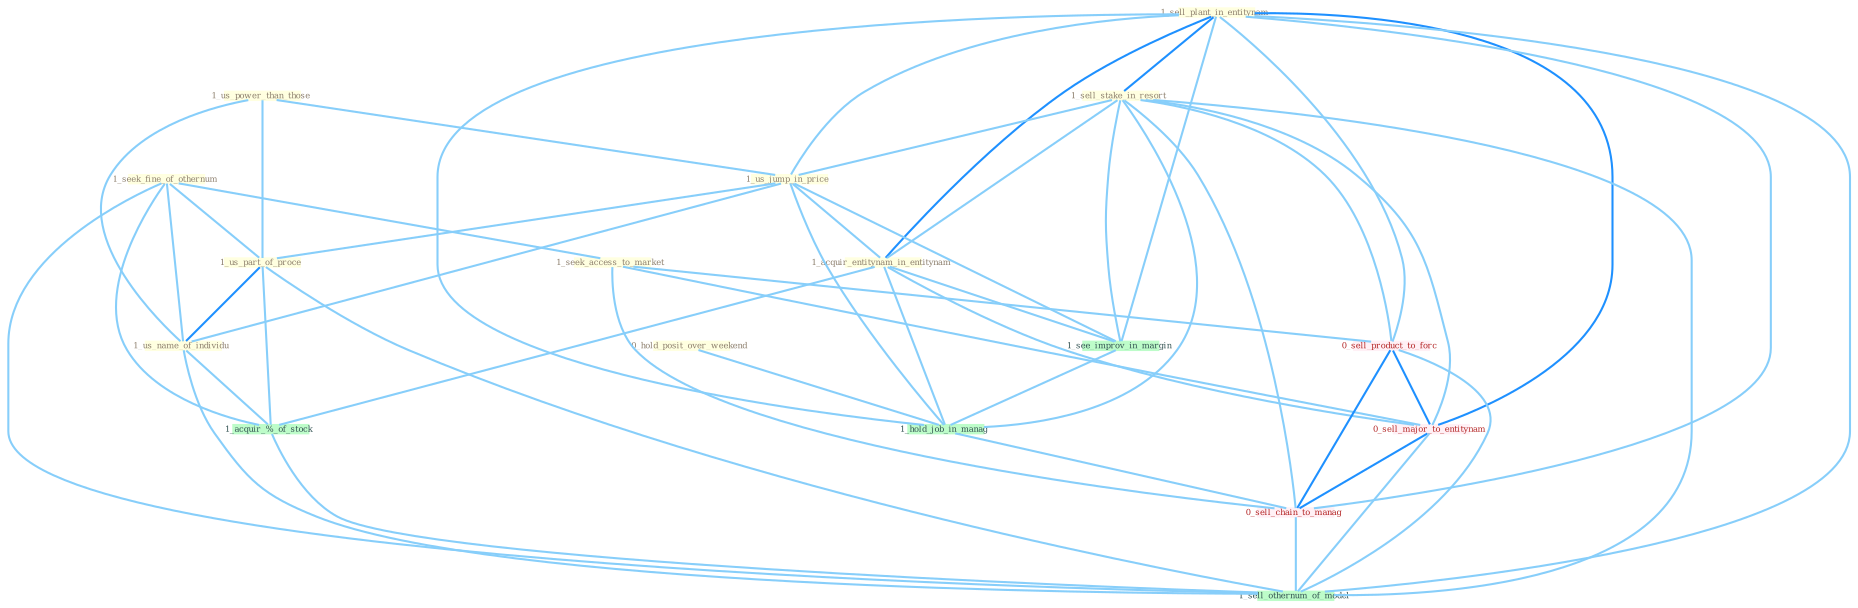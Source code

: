 Graph G{ 
    node
    [shape=polygon,style=filled,width=.5,height=.06,color="#BDFCC9",fixedsize=true,fontsize=4,
    fontcolor="#2f4f4f"];
    {node
    [color="#ffffe0", fontcolor="#8b7d6b"] "0_hold_posit_over_weekend " "1_seek_fine_of_othernum " "1_sell_plant_in_entitynam " "1_us_power_than_those " "1_sell_stake_in_resort " "1_us_jump_in_price " "1_seek_access_to_market " "1_us_part_of_proce " "1_acquir_entitynam_in_entitynam " "1_us_name_of_individu "}
{node [color="#fff0f5", fontcolor="#b22222"] "0_sell_product_to_forc " "0_sell_major_to_entitynam " "0_sell_chain_to_manag "}
edge [color="#B0E2FF"];

	"0_hold_posit_over_weekend " -- "1_hold_job_in_manag " [w="1", color="#87cefa" ];
	"1_seek_fine_of_othernum " -- "1_seek_access_to_market " [w="1", color="#87cefa" ];
	"1_seek_fine_of_othernum " -- "1_us_part_of_proce " [w="1", color="#87cefa" ];
	"1_seek_fine_of_othernum " -- "1_us_name_of_individu " [w="1", color="#87cefa" ];
	"1_seek_fine_of_othernum " -- "1_acquir_%_of_stock " [w="1", color="#87cefa" ];
	"1_seek_fine_of_othernum " -- "1_sell_othernum_of_model " [w="1", color="#87cefa" ];
	"1_sell_plant_in_entitynam " -- "1_sell_stake_in_resort " [w="2", color="#1e90ff" , len=0.8];
	"1_sell_plant_in_entitynam " -- "1_us_jump_in_price " [w="1", color="#87cefa" ];
	"1_sell_plant_in_entitynam " -- "1_acquir_entitynam_in_entitynam " [w="2", color="#1e90ff" , len=0.8];
	"1_sell_plant_in_entitynam " -- "1_see_improv_in_margin " [w="1", color="#87cefa" ];
	"1_sell_plant_in_entitynam " -- "1_hold_job_in_manag " [w="1", color="#87cefa" ];
	"1_sell_plant_in_entitynam " -- "0_sell_product_to_forc " [w="1", color="#87cefa" ];
	"1_sell_plant_in_entitynam " -- "0_sell_major_to_entitynam " [w="2", color="#1e90ff" , len=0.8];
	"1_sell_plant_in_entitynam " -- "0_sell_chain_to_manag " [w="1", color="#87cefa" ];
	"1_sell_plant_in_entitynam " -- "1_sell_othernum_of_model " [w="1", color="#87cefa" ];
	"1_us_power_than_those " -- "1_us_jump_in_price " [w="1", color="#87cefa" ];
	"1_us_power_than_those " -- "1_us_part_of_proce " [w="1", color="#87cefa" ];
	"1_us_power_than_those " -- "1_us_name_of_individu " [w="1", color="#87cefa" ];
	"1_sell_stake_in_resort " -- "1_us_jump_in_price " [w="1", color="#87cefa" ];
	"1_sell_stake_in_resort " -- "1_acquir_entitynam_in_entitynam " [w="1", color="#87cefa" ];
	"1_sell_stake_in_resort " -- "1_see_improv_in_margin " [w="1", color="#87cefa" ];
	"1_sell_stake_in_resort " -- "1_hold_job_in_manag " [w="1", color="#87cefa" ];
	"1_sell_stake_in_resort " -- "0_sell_product_to_forc " [w="1", color="#87cefa" ];
	"1_sell_stake_in_resort " -- "0_sell_major_to_entitynam " [w="1", color="#87cefa" ];
	"1_sell_stake_in_resort " -- "0_sell_chain_to_manag " [w="1", color="#87cefa" ];
	"1_sell_stake_in_resort " -- "1_sell_othernum_of_model " [w="1", color="#87cefa" ];
	"1_us_jump_in_price " -- "1_us_part_of_proce " [w="1", color="#87cefa" ];
	"1_us_jump_in_price " -- "1_acquir_entitynam_in_entitynam " [w="1", color="#87cefa" ];
	"1_us_jump_in_price " -- "1_us_name_of_individu " [w="1", color="#87cefa" ];
	"1_us_jump_in_price " -- "1_see_improv_in_margin " [w="1", color="#87cefa" ];
	"1_us_jump_in_price " -- "1_hold_job_in_manag " [w="1", color="#87cefa" ];
	"1_seek_access_to_market " -- "0_sell_product_to_forc " [w="1", color="#87cefa" ];
	"1_seek_access_to_market " -- "0_sell_major_to_entitynam " [w="1", color="#87cefa" ];
	"1_seek_access_to_market " -- "0_sell_chain_to_manag " [w="1", color="#87cefa" ];
	"1_us_part_of_proce " -- "1_us_name_of_individu " [w="2", color="#1e90ff" , len=0.8];
	"1_us_part_of_proce " -- "1_acquir_%_of_stock " [w="1", color="#87cefa" ];
	"1_us_part_of_proce " -- "1_sell_othernum_of_model " [w="1", color="#87cefa" ];
	"1_acquir_entitynam_in_entitynam " -- "1_see_improv_in_margin " [w="1", color="#87cefa" ];
	"1_acquir_entitynam_in_entitynam " -- "1_acquir_%_of_stock " [w="1", color="#87cefa" ];
	"1_acquir_entitynam_in_entitynam " -- "1_hold_job_in_manag " [w="1", color="#87cefa" ];
	"1_acquir_entitynam_in_entitynam " -- "0_sell_major_to_entitynam " [w="1", color="#87cefa" ];
	"1_us_name_of_individu " -- "1_acquir_%_of_stock " [w="1", color="#87cefa" ];
	"1_us_name_of_individu " -- "1_sell_othernum_of_model " [w="1", color="#87cefa" ];
	"1_see_improv_in_margin " -- "1_hold_job_in_manag " [w="1", color="#87cefa" ];
	"1_acquir_%_of_stock " -- "1_sell_othernum_of_model " [w="1", color="#87cefa" ];
	"1_hold_job_in_manag " -- "0_sell_chain_to_manag " [w="1", color="#87cefa" ];
	"0_sell_product_to_forc " -- "0_sell_major_to_entitynam " [w="2", color="#1e90ff" , len=0.8];
	"0_sell_product_to_forc " -- "0_sell_chain_to_manag " [w="2", color="#1e90ff" , len=0.8];
	"0_sell_product_to_forc " -- "1_sell_othernum_of_model " [w="1", color="#87cefa" ];
	"0_sell_major_to_entitynam " -- "0_sell_chain_to_manag " [w="2", color="#1e90ff" , len=0.8];
	"0_sell_major_to_entitynam " -- "1_sell_othernum_of_model " [w="1", color="#87cefa" ];
	"0_sell_chain_to_manag " -- "1_sell_othernum_of_model " [w="1", color="#87cefa" ];
}